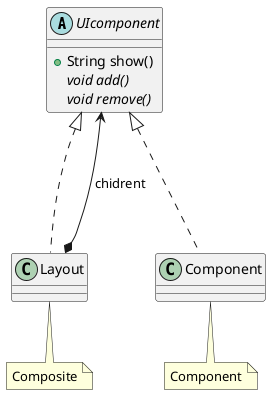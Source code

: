 @startuml
'https://plantuml.com/sequence-diagram

interface UIcomponent{
    +String show()
    {abstract} void add()
    {abstract} void remove()
}

abstract class UIcomponent
UIcomponent <|... Layout
UIcomponent <|... Component

Layout *--> UIcomponent:chidrent

note bottom of Layout
    Composite
end note

note bottom of Component
    Component
end note


@enduml